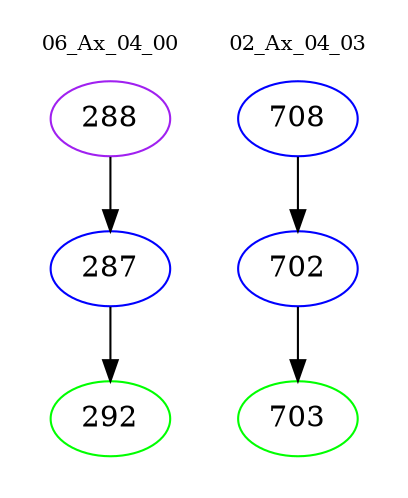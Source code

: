 digraph{
subgraph cluster_0 {
color = white
label = "06_Ax_04_00";
fontsize=10;
T0_288 [label="288", color="purple"]
T0_288 -> T0_287 [color="black"]
T0_287 [label="287", color="blue"]
T0_287 -> T0_292 [color="black"]
T0_292 [label="292", color="green"]
}
subgraph cluster_1 {
color = white
label = "02_Ax_04_03";
fontsize=10;
T1_708 [label="708", color="blue"]
T1_708 -> T1_702 [color="black"]
T1_702 [label="702", color="blue"]
T1_702 -> T1_703 [color="black"]
T1_703 [label="703", color="green"]
}
}
